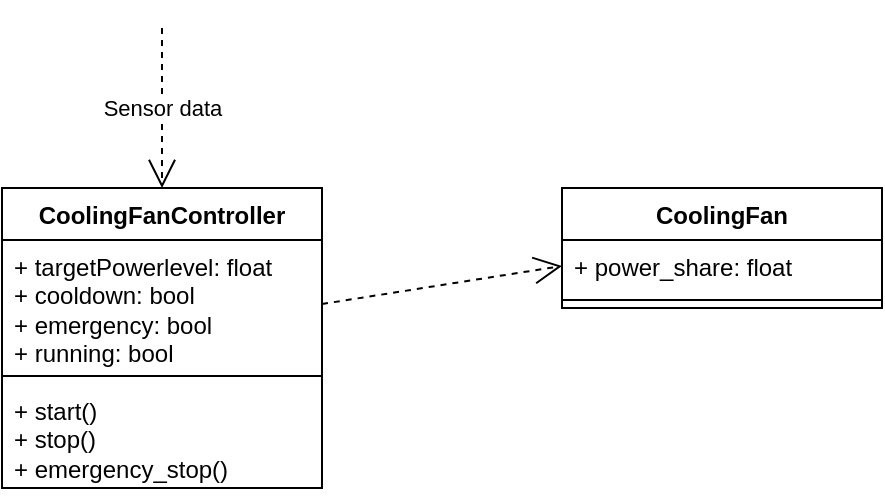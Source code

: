 <mxfile version="27.1.4">
  <diagram name="Page-1" id="8qVUR1f6gEMz-T_s18am">
    <mxGraphModel dx="1186" dy="755" grid="1" gridSize="10" guides="1" tooltips="1" connect="1" arrows="1" fold="1" page="1" pageScale="1" pageWidth="1654" pageHeight="2336" math="0" shadow="0">
      <root>
        <mxCell id="0" />
        <mxCell id="1" parent="0" />
        <mxCell id="gkh_KXBBRkHA-924-F6L-1" value="CoolingFanController" style="swimlane;fontStyle=1;align=center;verticalAlign=top;childLayout=stackLayout;horizontal=1;startSize=26;horizontalStack=0;resizeParent=1;resizeParentMax=0;resizeLast=0;collapsible=1;marginBottom=0;whiteSpace=wrap;html=1;" parent="1" vertex="1">
          <mxGeometry x="200" y="160" width="160" height="150" as="geometry" />
        </mxCell>
        <mxCell id="gkh_KXBBRkHA-924-F6L-2" value="&lt;div&gt;+ targetPowerlevel: float&lt;/div&gt;&lt;div&gt;+ cooldown: bool&lt;/div&gt;&lt;div&gt;+ emergency: bool&lt;/div&gt;&lt;div&gt;+ running: bool&lt;/div&gt;" style="text;strokeColor=none;fillColor=none;align=left;verticalAlign=top;spacingLeft=4;spacingRight=4;overflow=hidden;rotatable=0;points=[[0,0.5],[1,0.5]];portConstraint=eastwest;whiteSpace=wrap;html=1;" parent="gkh_KXBBRkHA-924-F6L-1" vertex="1">
          <mxGeometry y="26" width="160" height="64" as="geometry" />
        </mxCell>
        <mxCell id="gkh_KXBBRkHA-924-F6L-3" value="" style="line;strokeWidth=1;fillColor=none;align=left;verticalAlign=middle;spacingTop=-1;spacingLeft=3;spacingRight=3;rotatable=0;labelPosition=right;points=[];portConstraint=eastwest;strokeColor=inherit;" parent="gkh_KXBBRkHA-924-F6L-1" vertex="1">
          <mxGeometry y="90" width="160" height="8" as="geometry" />
        </mxCell>
        <mxCell id="gkh_KXBBRkHA-924-F6L-4" value="&lt;div&gt;+ start()&lt;/div&gt;&lt;div&gt;+ stop()&lt;/div&gt;&lt;div&gt;+ emergency_stop()&lt;/div&gt;" style="text;strokeColor=none;fillColor=none;align=left;verticalAlign=top;spacingLeft=4;spacingRight=4;overflow=hidden;rotatable=0;points=[[0,0.5],[1,0.5]];portConstraint=eastwest;whiteSpace=wrap;html=1;" parent="gkh_KXBBRkHA-924-F6L-1" vertex="1">
          <mxGeometry y="98" width="160" height="52" as="geometry" />
        </mxCell>
        <mxCell id="gkh_KXBBRkHA-924-F6L-5" value="Sensor data" style="endArrow=open;endSize=12;dashed=1;html=1;rounded=0;entryX=0.5;entryY=0;entryDx=0;entryDy=0;" parent="1" target="gkh_KXBBRkHA-924-F6L-1" edge="1">
          <mxGeometry width="160" relative="1" as="geometry">
            <mxPoint x="280" y="80" as="sourcePoint" />
            <mxPoint x="690" y="400" as="targetPoint" />
          </mxGeometry>
        </mxCell>
        <mxCell id="gkh_KXBBRkHA-924-F6L-6" value="CoolingFan" style="swimlane;fontStyle=1;align=center;verticalAlign=top;childLayout=stackLayout;horizontal=1;startSize=26;horizontalStack=0;resizeParent=1;resizeParentMax=0;resizeLast=0;collapsible=1;marginBottom=0;whiteSpace=wrap;html=1;" parent="1" vertex="1">
          <mxGeometry x="480" y="160" width="160" height="60" as="geometry" />
        </mxCell>
        <mxCell id="gkh_KXBBRkHA-924-F6L-7" value="+ power_share: float" style="text;strokeColor=none;fillColor=none;align=left;verticalAlign=top;spacingLeft=4;spacingRight=4;overflow=hidden;rotatable=0;points=[[0,0.5],[1,0.5]];portConstraint=eastwest;whiteSpace=wrap;html=1;" parent="gkh_KXBBRkHA-924-F6L-6" vertex="1">
          <mxGeometry y="26" width="160" height="26" as="geometry" />
        </mxCell>
        <mxCell id="gkh_KXBBRkHA-924-F6L-8" value="" style="line;strokeWidth=1;fillColor=none;align=left;verticalAlign=middle;spacingTop=-1;spacingLeft=3;spacingRight=3;rotatable=0;labelPosition=right;points=[];portConstraint=eastwest;strokeColor=inherit;" parent="gkh_KXBBRkHA-924-F6L-6" vertex="1">
          <mxGeometry y="52" width="160" height="8" as="geometry" />
        </mxCell>
        <mxCell id="up6OZOA5e2tlmMZYxfSr-2" value="" style="endArrow=open;endSize=12;dashed=1;html=1;rounded=0;exitX=1;exitY=0.5;exitDx=0;exitDy=0;entryX=0;entryY=0.5;entryDx=0;entryDy=0;" parent="1" source="gkh_KXBBRkHA-924-F6L-2" target="gkh_KXBBRkHA-924-F6L-7" edge="1">
          <mxGeometry width="160" relative="1" as="geometry">
            <mxPoint x="480" y="400" as="sourcePoint" />
            <mxPoint x="640" y="400" as="targetPoint" />
          </mxGeometry>
        </mxCell>
      </root>
    </mxGraphModel>
  </diagram>
</mxfile>
